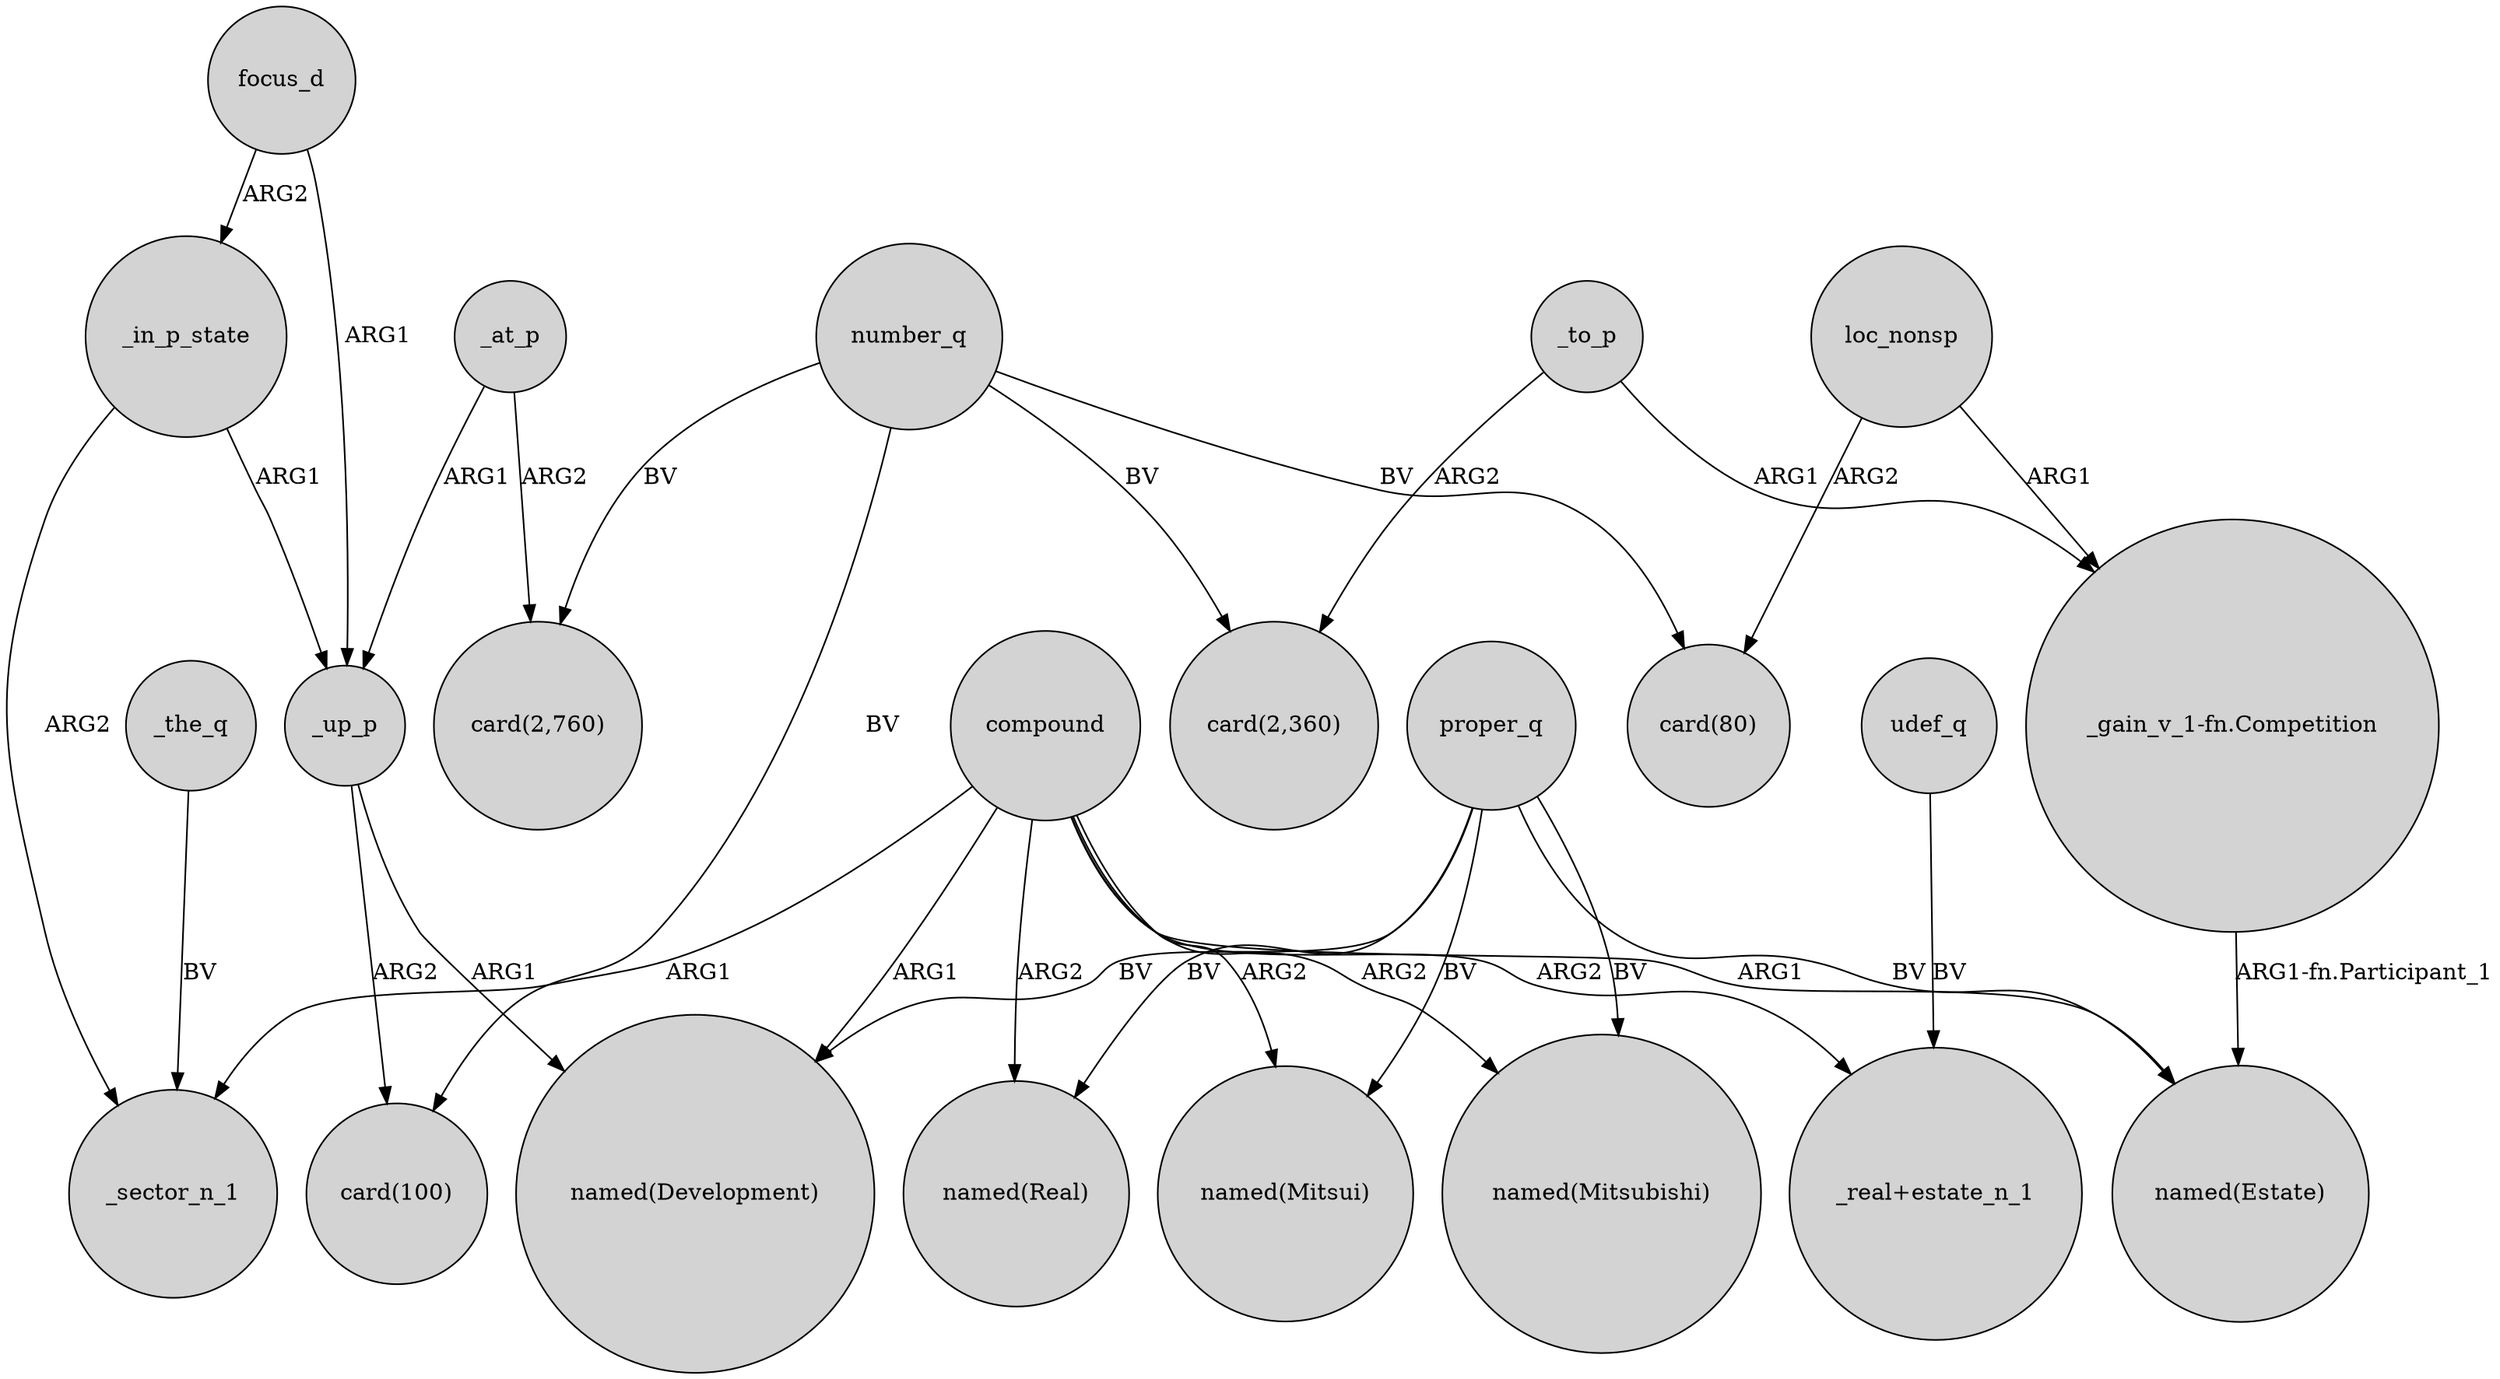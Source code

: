 digraph {
	node [shape=circle style=filled]
	proper_q -> "named(Real)" [label=BV]
	focus_d -> _up_p [label=ARG1]
	_the_q -> _sector_n_1 [label=BV]
	focus_d -> _in_p_state [label=ARG2]
	_to_p -> "card(2,360)" [label=ARG2]
	number_q -> "card(2,760)" [label=BV]
	_in_p_state -> _sector_n_1 [label=ARG2]
	_to_p -> "_gain_v_1-fn.Competition" [label=ARG1]
	compound -> "_real+estate_n_1" [label=ARG2]
	proper_q -> "named(Mitsubishi)" [label=BV]
	compound -> "named(Mitsubishi)" [label=ARG2]
	number_q -> "card(2,360)" [label=BV]
	compound -> "named(Estate)" [label=ARG1]
	_in_p_state -> _up_p [label=ARG1]
	number_q -> "card(80)" [label=BV]
	proper_q -> "named(Mitsui)" [label=BV]
	proper_q -> "named(Estate)" [label=BV]
	compound -> "named(Real)" [label=ARG2]
	loc_nonsp -> "card(80)" [label=ARG2]
	_at_p -> "card(2,760)" [label=ARG2]
	compound -> "named(Mitsui)" [label=ARG2]
	_at_p -> _up_p [label=ARG1]
	compound -> _sector_n_1 [label=ARG1]
	number_q -> "card(100)" [label=BV]
	proper_q -> "named(Development)" [label=BV]
	udef_q -> "_real+estate_n_1" [label=BV]
	compound -> "named(Development)" [label=ARG1]
	_up_p -> "card(100)" [label=ARG2]
	"_gain_v_1-fn.Competition" -> "named(Estate)" [label="ARG1-fn.Participant_1"]
	loc_nonsp -> "_gain_v_1-fn.Competition" [label=ARG1]
	_up_p -> "named(Development)" [label=ARG1]
}
